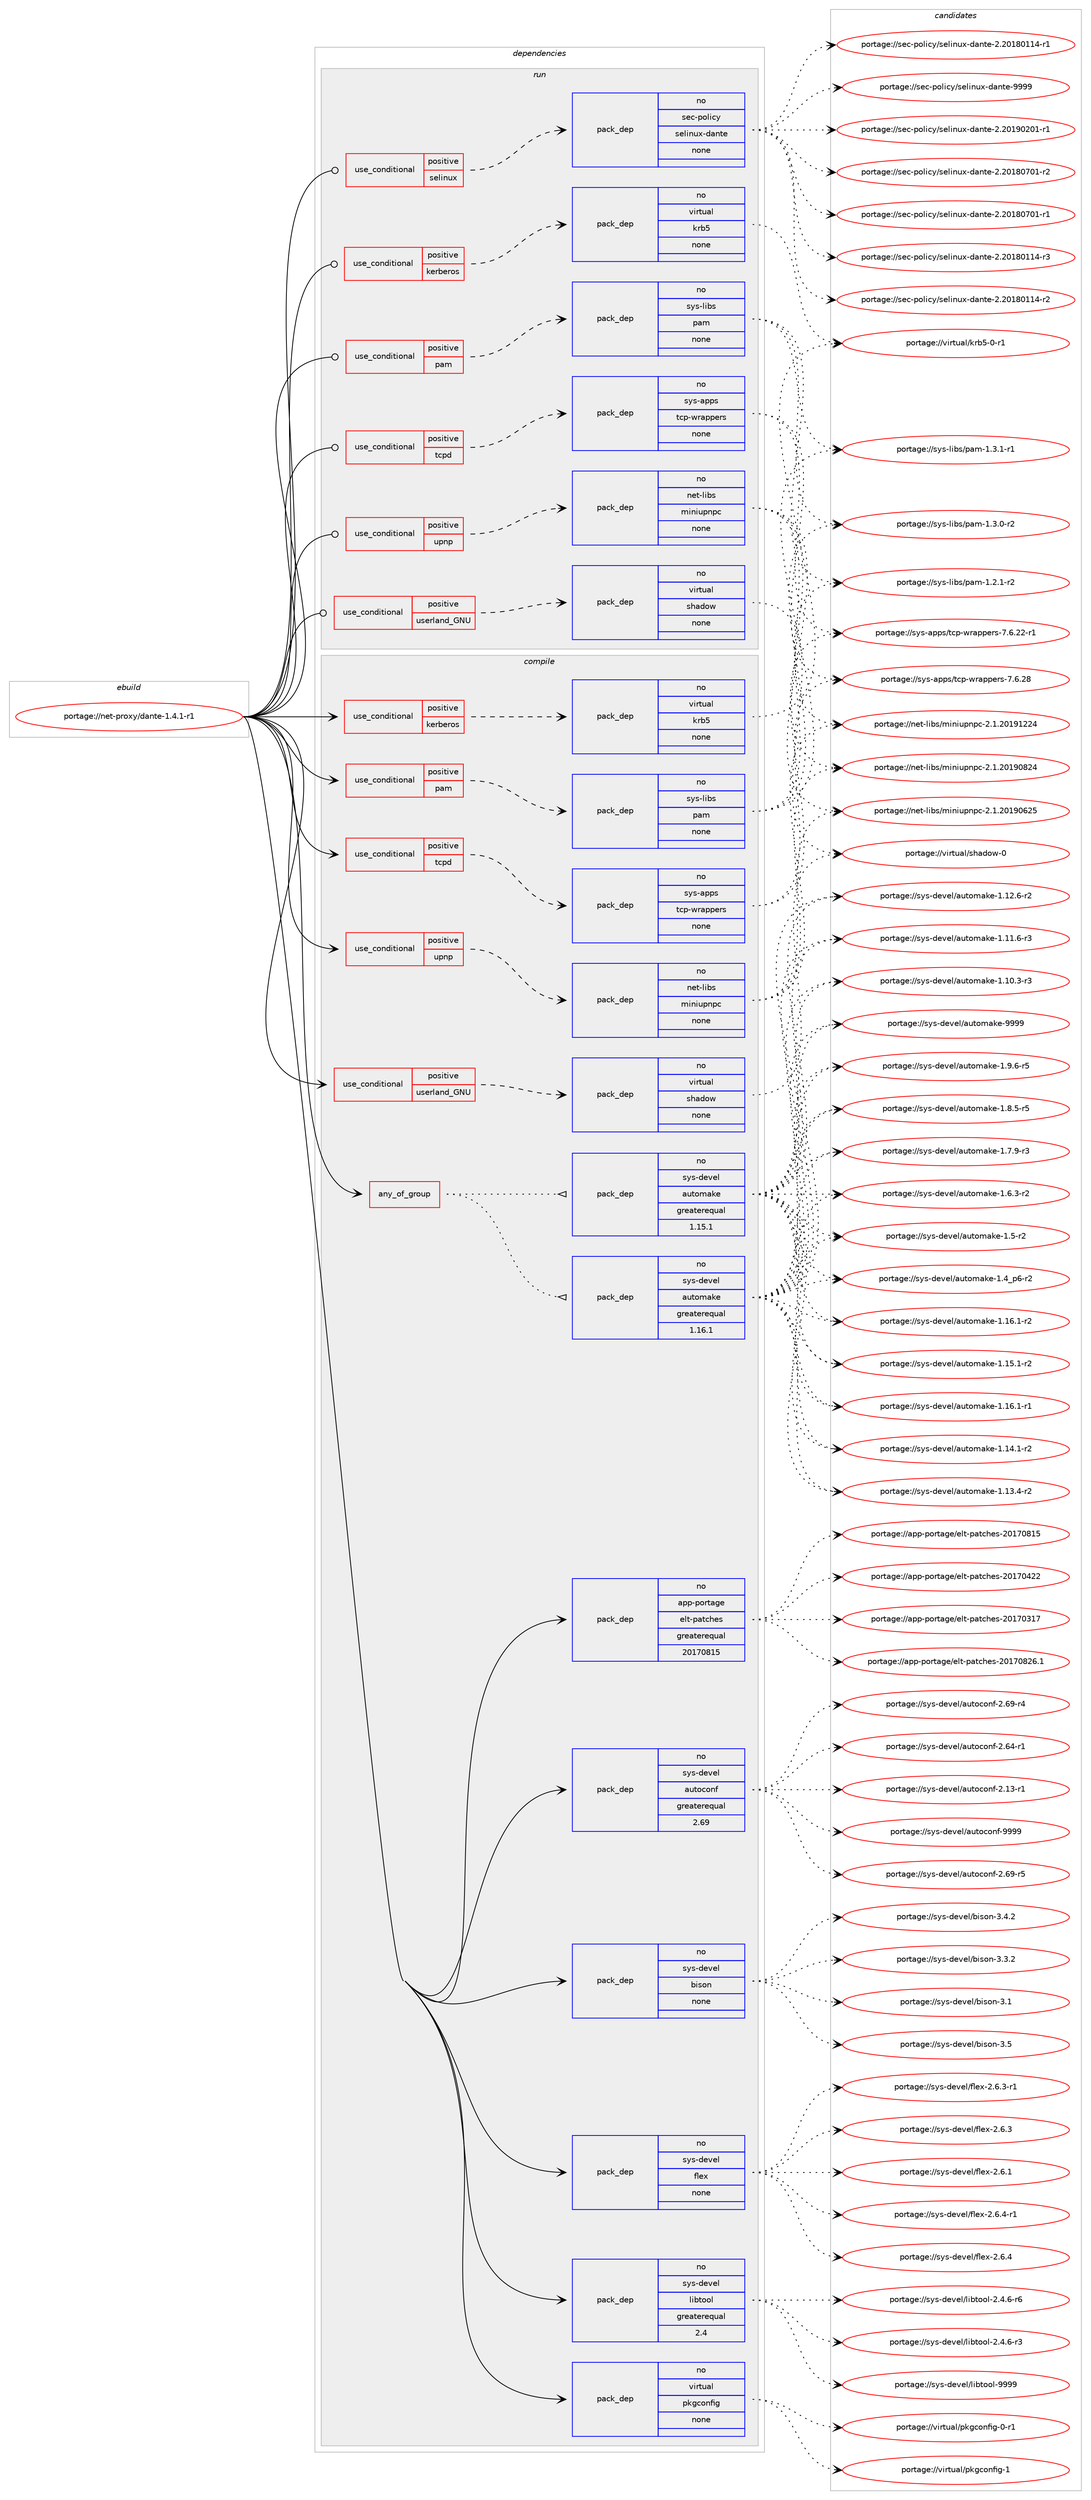 digraph prolog {

# *************
# Graph options
# *************

newrank=true;
concentrate=true;
compound=true;
graph [rankdir=LR,fontname=Helvetica,fontsize=10,ranksep=1.5];#, ranksep=2.5, nodesep=0.2];
edge  [arrowhead=vee];
node  [fontname=Helvetica,fontsize=10];

# **********
# The ebuild
# **********

subgraph cluster_leftcol {
color=gray;
rank=same;
label=<<i>ebuild</i>>;
id [label="portage://net-proxy/dante-1.4.1-r1", color=red, width=4, href="../net-proxy/dante-1.4.1-r1.svg"];
}

# ****************
# The dependencies
# ****************

subgraph cluster_midcol {
color=gray;
label=<<i>dependencies</i>>;
subgraph cluster_compile {
fillcolor="#eeeeee";
style=filled;
label=<<i>compile</i>>;
subgraph any1924 {
dependency123497 [label=<<TABLE BORDER="0" CELLBORDER="1" CELLSPACING="0" CELLPADDING="4"><TR><TD CELLPADDING="10">any_of_group</TD></TR></TABLE>>, shape=none, color=red];subgraph pack97724 {
dependency123498 [label=<<TABLE BORDER="0" CELLBORDER="1" CELLSPACING="0" CELLPADDING="4" WIDTH="220"><TR><TD ROWSPAN="6" CELLPADDING="30">pack_dep</TD></TR><TR><TD WIDTH="110">no</TD></TR><TR><TD>sys-devel</TD></TR><TR><TD>automake</TD></TR><TR><TD>greaterequal</TD></TR><TR><TD>1.16.1</TD></TR></TABLE>>, shape=none, color=blue];
}
dependency123497:e -> dependency123498:w [weight=20,style="dotted",arrowhead="oinv"];
subgraph pack97725 {
dependency123499 [label=<<TABLE BORDER="0" CELLBORDER="1" CELLSPACING="0" CELLPADDING="4" WIDTH="220"><TR><TD ROWSPAN="6" CELLPADDING="30">pack_dep</TD></TR><TR><TD WIDTH="110">no</TD></TR><TR><TD>sys-devel</TD></TR><TR><TD>automake</TD></TR><TR><TD>greaterequal</TD></TR><TR><TD>1.15.1</TD></TR></TABLE>>, shape=none, color=blue];
}
dependency123497:e -> dependency123499:w [weight=20,style="dotted",arrowhead="oinv"];
}
id:e -> dependency123497:w [weight=20,style="solid",arrowhead="vee"];
subgraph cond23757 {
dependency123500 [label=<<TABLE BORDER="0" CELLBORDER="1" CELLSPACING="0" CELLPADDING="4"><TR><TD ROWSPAN="3" CELLPADDING="10">use_conditional</TD></TR><TR><TD>positive</TD></TR><TR><TD>kerberos</TD></TR></TABLE>>, shape=none, color=red];
subgraph pack97726 {
dependency123501 [label=<<TABLE BORDER="0" CELLBORDER="1" CELLSPACING="0" CELLPADDING="4" WIDTH="220"><TR><TD ROWSPAN="6" CELLPADDING="30">pack_dep</TD></TR><TR><TD WIDTH="110">no</TD></TR><TR><TD>virtual</TD></TR><TR><TD>krb5</TD></TR><TR><TD>none</TD></TR><TR><TD></TD></TR></TABLE>>, shape=none, color=blue];
}
dependency123500:e -> dependency123501:w [weight=20,style="dashed",arrowhead="vee"];
}
id:e -> dependency123500:w [weight=20,style="solid",arrowhead="vee"];
subgraph cond23758 {
dependency123502 [label=<<TABLE BORDER="0" CELLBORDER="1" CELLSPACING="0" CELLPADDING="4"><TR><TD ROWSPAN="3" CELLPADDING="10">use_conditional</TD></TR><TR><TD>positive</TD></TR><TR><TD>pam</TD></TR></TABLE>>, shape=none, color=red];
subgraph pack97727 {
dependency123503 [label=<<TABLE BORDER="0" CELLBORDER="1" CELLSPACING="0" CELLPADDING="4" WIDTH="220"><TR><TD ROWSPAN="6" CELLPADDING="30">pack_dep</TD></TR><TR><TD WIDTH="110">no</TD></TR><TR><TD>sys-libs</TD></TR><TR><TD>pam</TD></TR><TR><TD>none</TD></TR><TR><TD></TD></TR></TABLE>>, shape=none, color=blue];
}
dependency123502:e -> dependency123503:w [weight=20,style="dashed",arrowhead="vee"];
}
id:e -> dependency123502:w [weight=20,style="solid",arrowhead="vee"];
subgraph cond23759 {
dependency123504 [label=<<TABLE BORDER="0" CELLBORDER="1" CELLSPACING="0" CELLPADDING="4"><TR><TD ROWSPAN="3" CELLPADDING="10">use_conditional</TD></TR><TR><TD>positive</TD></TR><TR><TD>tcpd</TD></TR></TABLE>>, shape=none, color=red];
subgraph pack97728 {
dependency123505 [label=<<TABLE BORDER="0" CELLBORDER="1" CELLSPACING="0" CELLPADDING="4" WIDTH="220"><TR><TD ROWSPAN="6" CELLPADDING="30">pack_dep</TD></TR><TR><TD WIDTH="110">no</TD></TR><TR><TD>sys-apps</TD></TR><TR><TD>tcp-wrappers</TD></TR><TR><TD>none</TD></TR><TR><TD></TD></TR></TABLE>>, shape=none, color=blue];
}
dependency123504:e -> dependency123505:w [weight=20,style="dashed",arrowhead="vee"];
}
id:e -> dependency123504:w [weight=20,style="solid",arrowhead="vee"];
subgraph cond23760 {
dependency123506 [label=<<TABLE BORDER="0" CELLBORDER="1" CELLSPACING="0" CELLPADDING="4"><TR><TD ROWSPAN="3" CELLPADDING="10">use_conditional</TD></TR><TR><TD>positive</TD></TR><TR><TD>upnp</TD></TR></TABLE>>, shape=none, color=red];
subgraph pack97729 {
dependency123507 [label=<<TABLE BORDER="0" CELLBORDER="1" CELLSPACING="0" CELLPADDING="4" WIDTH="220"><TR><TD ROWSPAN="6" CELLPADDING="30">pack_dep</TD></TR><TR><TD WIDTH="110">no</TD></TR><TR><TD>net-libs</TD></TR><TR><TD>miniupnpc</TD></TR><TR><TD>none</TD></TR><TR><TD></TD></TR></TABLE>>, shape=none, color=blue];
}
dependency123506:e -> dependency123507:w [weight=20,style="dashed",arrowhead="vee"];
}
id:e -> dependency123506:w [weight=20,style="solid",arrowhead="vee"];
subgraph cond23761 {
dependency123508 [label=<<TABLE BORDER="0" CELLBORDER="1" CELLSPACING="0" CELLPADDING="4"><TR><TD ROWSPAN="3" CELLPADDING="10">use_conditional</TD></TR><TR><TD>positive</TD></TR><TR><TD>userland_GNU</TD></TR></TABLE>>, shape=none, color=red];
subgraph pack97730 {
dependency123509 [label=<<TABLE BORDER="0" CELLBORDER="1" CELLSPACING="0" CELLPADDING="4" WIDTH="220"><TR><TD ROWSPAN="6" CELLPADDING="30">pack_dep</TD></TR><TR><TD WIDTH="110">no</TD></TR><TR><TD>virtual</TD></TR><TR><TD>shadow</TD></TR><TR><TD>none</TD></TR><TR><TD></TD></TR></TABLE>>, shape=none, color=blue];
}
dependency123508:e -> dependency123509:w [weight=20,style="dashed",arrowhead="vee"];
}
id:e -> dependency123508:w [weight=20,style="solid",arrowhead="vee"];
subgraph pack97731 {
dependency123510 [label=<<TABLE BORDER="0" CELLBORDER="1" CELLSPACING="0" CELLPADDING="4" WIDTH="220"><TR><TD ROWSPAN="6" CELLPADDING="30">pack_dep</TD></TR><TR><TD WIDTH="110">no</TD></TR><TR><TD>app-portage</TD></TR><TR><TD>elt-patches</TD></TR><TR><TD>greaterequal</TD></TR><TR><TD>20170815</TD></TR></TABLE>>, shape=none, color=blue];
}
id:e -> dependency123510:w [weight=20,style="solid",arrowhead="vee"];
subgraph pack97732 {
dependency123511 [label=<<TABLE BORDER="0" CELLBORDER="1" CELLSPACING="0" CELLPADDING="4" WIDTH="220"><TR><TD ROWSPAN="6" CELLPADDING="30">pack_dep</TD></TR><TR><TD WIDTH="110">no</TD></TR><TR><TD>sys-devel</TD></TR><TR><TD>autoconf</TD></TR><TR><TD>greaterequal</TD></TR><TR><TD>2.69</TD></TR></TABLE>>, shape=none, color=blue];
}
id:e -> dependency123511:w [weight=20,style="solid",arrowhead="vee"];
subgraph pack97733 {
dependency123512 [label=<<TABLE BORDER="0" CELLBORDER="1" CELLSPACING="0" CELLPADDING="4" WIDTH="220"><TR><TD ROWSPAN="6" CELLPADDING="30">pack_dep</TD></TR><TR><TD WIDTH="110">no</TD></TR><TR><TD>sys-devel</TD></TR><TR><TD>bison</TD></TR><TR><TD>none</TD></TR><TR><TD></TD></TR></TABLE>>, shape=none, color=blue];
}
id:e -> dependency123512:w [weight=20,style="solid",arrowhead="vee"];
subgraph pack97734 {
dependency123513 [label=<<TABLE BORDER="0" CELLBORDER="1" CELLSPACING="0" CELLPADDING="4" WIDTH="220"><TR><TD ROWSPAN="6" CELLPADDING="30">pack_dep</TD></TR><TR><TD WIDTH="110">no</TD></TR><TR><TD>sys-devel</TD></TR><TR><TD>flex</TD></TR><TR><TD>none</TD></TR><TR><TD></TD></TR></TABLE>>, shape=none, color=blue];
}
id:e -> dependency123513:w [weight=20,style="solid",arrowhead="vee"];
subgraph pack97735 {
dependency123514 [label=<<TABLE BORDER="0" CELLBORDER="1" CELLSPACING="0" CELLPADDING="4" WIDTH="220"><TR><TD ROWSPAN="6" CELLPADDING="30">pack_dep</TD></TR><TR><TD WIDTH="110">no</TD></TR><TR><TD>sys-devel</TD></TR><TR><TD>libtool</TD></TR><TR><TD>greaterequal</TD></TR><TR><TD>2.4</TD></TR></TABLE>>, shape=none, color=blue];
}
id:e -> dependency123514:w [weight=20,style="solid",arrowhead="vee"];
subgraph pack97736 {
dependency123515 [label=<<TABLE BORDER="0" CELLBORDER="1" CELLSPACING="0" CELLPADDING="4" WIDTH="220"><TR><TD ROWSPAN="6" CELLPADDING="30">pack_dep</TD></TR><TR><TD WIDTH="110">no</TD></TR><TR><TD>virtual</TD></TR><TR><TD>pkgconfig</TD></TR><TR><TD>none</TD></TR><TR><TD></TD></TR></TABLE>>, shape=none, color=blue];
}
id:e -> dependency123515:w [weight=20,style="solid",arrowhead="vee"];
}
subgraph cluster_compileandrun {
fillcolor="#eeeeee";
style=filled;
label=<<i>compile and run</i>>;
}
subgraph cluster_run {
fillcolor="#eeeeee";
style=filled;
label=<<i>run</i>>;
subgraph cond23762 {
dependency123516 [label=<<TABLE BORDER="0" CELLBORDER="1" CELLSPACING="0" CELLPADDING="4"><TR><TD ROWSPAN="3" CELLPADDING="10">use_conditional</TD></TR><TR><TD>positive</TD></TR><TR><TD>kerberos</TD></TR></TABLE>>, shape=none, color=red];
subgraph pack97737 {
dependency123517 [label=<<TABLE BORDER="0" CELLBORDER="1" CELLSPACING="0" CELLPADDING="4" WIDTH="220"><TR><TD ROWSPAN="6" CELLPADDING="30">pack_dep</TD></TR><TR><TD WIDTH="110">no</TD></TR><TR><TD>virtual</TD></TR><TR><TD>krb5</TD></TR><TR><TD>none</TD></TR><TR><TD></TD></TR></TABLE>>, shape=none, color=blue];
}
dependency123516:e -> dependency123517:w [weight=20,style="dashed",arrowhead="vee"];
}
id:e -> dependency123516:w [weight=20,style="solid",arrowhead="odot"];
subgraph cond23763 {
dependency123518 [label=<<TABLE BORDER="0" CELLBORDER="1" CELLSPACING="0" CELLPADDING="4"><TR><TD ROWSPAN="3" CELLPADDING="10">use_conditional</TD></TR><TR><TD>positive</TD></TR><TR><TD>pam</TD></TR></TABLE>>, shape=none, color=red];
subgraph pack97738 {
dependency123519 [label=<<TABLE BORDER="0" CELLBORDER="1" CELLSPACING="0" CELLPADDING="4" WIDTH="220"><TR><TD ROWSPAN="6" CELLPADDING="30">pack_dep</TD></TR><TR><TD WIDTH="110">no</TD></TR><TR><TD>sys-libs</TD></TR><TR><TD>pam</TD></TR><TR><TD>none</TD></TR><TR><TD></TD></TR></TABLE>>, shape=none, color=blue];
}
dependency123518:e -> dependency123519:w [weight=20,style="dashed",arrowhead="vee"];
}
id:e -> dependency123518:w [weight=20,style="solid",arrowhead="odot"];
subgraph cond23764 {
dependency123520 [label=<<TABLE BORDER="0" CELLBORDER="1" CELLSPACING="0" CELLPADDING="4"><TR><TD ROWSPAN="3" CELLPADDING="10">use_conditional</TD></TR><TR><TD>positive</TD></TR><TR><TD>selinux</TD></TR></TABLE>>, shape=none, color=red];
subgraph pack97739 {
dependency123521 [label=<<TABLE BORDER="0" CELLBORDER="1" CELLSPACING="0" CELLPADDING="4" WIDTH="220"><TR><TD ROWSPAN="6" CELLPADDING="30">pack_dep</TD></TR><TR><TD WIDTH="110">no</TD></TR><TR><TD>sec-policy</TD></TR><TR><TD>selinux-dante</TD></TR><TR><TD>none</TD></TR><TR><TD></TD></TR></TABLE>>, shape=none, color=blue];
}
dependency123520:e -> dependency123521:w [weight=20,style="dashed",arrowhead="vee"];
}
id:e -> dependency123520:w [weight=20,style="solid",arrowhead="odot"];
subgraph cond23765 {
dependency123522 [label=<<TABLE BORDER="0" CELLBORDER="1" CELLSPACING="0" CELLPADDING="4"><TR><TD ROWSPAN="3" CELLPADDING="10">use_conditional</TD></TR><TR><TD>positive</TD></TR><TR><TD>tcpd</TD></TR></TABLE>>, shape=none, color=red];
subgraph pack97740 {
dependency123523 [label=<<TABLE BORDER="0" CELLBORDER="1" CELLSPACING="0" CELLPADDING="4" WIDTH="220"><TR><TD ROWSPAN="6" CELLPADDING="30">pack_dep</TD></TR><TR><TD WIDTH="110">no</TD></TR><TR><TD>sys-apps</TD></TR><TR><TD>tcp-wrappers</TD></TR><TR><TD>none</TD></TR><TR><TD></TD></TR></TABLE>>, shape=none, color=blue];
}
dependency123522:e -> dependency123523:w [weight=20,style="dashed",arrowhead="vee"];
}
id:e -> dependency123522:w [weight=20,style="solid",arrowhead="odot"];
subgraph cond23766 {
dependency123524 [label=<<TABLE BORDER="0" CELLBORDER="1" CELLSPACING="0" CELLPADDING="4"><TR><TD ROWSPAN="3" CELLPADDING="10">use_conditional</TD></TR><TR><TD>positive</TD></TR><TR><TD>upnp</TD></TR></TABLE>>, shape=none, color=red];
subgraph pack97741 {
dependency123525 [label=<<TABLE BORDER="0" CELLBORDER="1" CELLSPACING="0" CELLPADDING="4" WIDTH="220"><TR><TD ROWSPAN="6" CELLPADDING="30">pack_dep</TD></TR><TR><TD WIDTH="110">no</TD></TR><TR><TD>net-libs</TD></TR><TR><TD>miniupnpc</TD></TR><TR><TD>none</TD></TR><TR><TD></TD></TR></TABLE>>, shape=none, color=blue];
}
dependency123524:e -> dependency123525:w [weight=20,style="dashed",arrowhead="vee"];
}
id:e -> dependency123524:w [weight=20,style="solid",arrowhead="odot"];
subgraph cond23767 {
dependency123526 [label=<<TABLE BORDER="0" CELLBORDER="1" CELLSPACING="0" CELLPADDING="4"><TR><TD ROWSPAN="3" CELLPADDING="10">use_conditional</TD></TR><TR><TD>positive</TD></TR><TR><TD>userland_GNU</TD></TR></TABLE>>, shape=none, color=red];
subgraph pack97742 {
dependency123527 [label=<<TABLE BORDER="0" CELLBORDER="1" CELLSPACING="0" CELLPADDING="4" WIDTH="220"><TR><TD ROWSPAN="6" CELLPADDING="30">pack_dep</TD></TR><TR><TD WIDTH="110">no</TD></TR><TR><TD>virtual</TD></TR><TR><TD>shadow</TD></TR><TR><TD>none</TD></TR><TR><TD></TD></TR></TABLE>>, shape=none, color=blue];
}
dependency123526:e -> dependency123527:w [weight=20,style="dashed",arrowhead="vee"];
}
id:e -> dependency123526:w [weight=20,style="solid",arrowhead="odot"];
}
}

# **************
# The candidates
# **************

subgraph cluster_choices {
rank=same;
color=gray;
label=<<i>candidates</i>>;

subgraph choice97724 {
color=black;
nodesep=1;
choice115121115451001011181011084797117116111109971071014557575757 [label="portage://sys-devel/automake-9999", color=red, width=4,href="../sys-devel/automake-9999.svg"];
choice115121115451001011181011084797117116111109971071014549465746544511453 [label="portage://sys-devel/automake-1.9.6-r5", color=red, width=4,href="../sys-devel/automake-1.9.6-r5.svg"];
choice115121115451001011181011084797117116111109971071014549465646534511453 [label="portage://sys-devel/automake-1.8.5-r5", color=red, width=4,href="../sys-devel/automake-1.8.5-r5.svg"];
choice115121115451001011181011084797117116111109971071014549465546574511451 [label="portage://sys-devel/automake-1.7.9-r3", color=red, width=4,href="../sys-devel/automake-1.7.9-r3.svg"];
choice115121115451001011181011084797117116111109971071014549465446514511450 [label="portage://sys-devel/automake-1.6.3-r2", color=red, width=4,href="../sys-devel/automake-1.6.3-r2.svg"];
choice11512111545100101118101108479711711611110997107101454946534511450 [label="portage://sys-devel/automake-1.5-r2", color=red, width=4,href="../sys-devel/automake-1.5-r2.svg"];
choice115121115451001011181011084797117116111109971071014549465295112544511450 [label="portage://sys-devel/automake-1.4_p6-r2", color=red, width=4,href="../sys-devel/automake-1.4_p6-r2.svg"];
choice11512111545100101118101108479711711611110997107101454946495446494511450 [label="portage://sys-devel/automake-1.16.1-r2", color=red, width=4,href="../sys-devel/automake-1.16.1-r2.svg"];
choice11512111545100101118101108479711711611110997107101454946495446494511449 [label="portage://sys-devel/automake-1.16.1-r1", color=red, width=4,href="../sys-devel/automake-1.16.1-r1.svg"];
choice11512111545100101118101108479711711611110997107101454946495346494511450 [label="portage://sys-devel/automake-1.15.1-r2", color=red, width=4,href="../sys-devel/automake-1.15.1-r2.svg"];
choice11512111545100101118101108479711711611110997107101454946495246494511450 [label="portage://sys-devel/automake-1.14.1-r2", color=red, width=4,href="../sys-devel/automake-1.14.1-r2.svg"];
choice11512111545100101118101108479711711611110997107101454946495146524511450 [label="portage://sys-devel/automake-1.13.4-r2", color=red, width=4,href="../sys-devel/automake-1.13.4-r2.svg"];
choice11512111545100101118101108479711711611110997107101454946495046544511450 [label="portage://sys-devel/automake-1.12.6-r2", color=red, width=4,href="../sys-devel/automake-1.12.6-r2.svg"];
choice11512111545100101118101108479711711611110997107101454946494946544511451 [label="portage://sys-devel/automake-1.11.6-r3", color=red, width=4,href="../sys-devel/automake-1.11.6-r3.svg"];
choice11512111545100101118101108479711711611110997107101454946494846514511451 [label="portage://sys-devel/automake-1.10.3-r3", color=red, width=4,href="../sys-devel/automake-1.10.3-r3.svg"];
dependency123498:e -> choice115121115451001011181011084797117116111109971071014557575757:w [style=dotted,weight="100"];
dependency123498:e -> choice115121115451001011181011084797117116111109971071014549465746544511453:w [style=dotted,weight="100"];
dependency123498:e -> choice115121115451001011181011084797117116111109971071014549465646534511453:w [style=dotted,weight="100"];
dependency123498:e -> choice115121115451001011181011084797117116111109971071014549465546574511451:w [style=dotted,weight="100"];
dependency123498:e -> choice115121115451001011181011084797117116111109971071014549465446514511450:w [style=dotted,weight="100"];
dependency123498:e -> choice11512111545100101118101108479711711611110997107101454946534511450:w [style=dotted,weight="100"];
dependency123498:e -> choice115121115451001011181011084797117116111109971071014549465295112544511450:w [style=dotted,weight="100"];
dependency123498:e -> choice11512111545100101118101108479711711611110997107101454946495446494511450:w [style=dotted,weight="100"];
dependency123498:e -> choice11512111545100101118101108479711711611110997107101454946495446494511449:w [style=dotted,weight="100"];
dependency123498:e -> choice11512111545100101118101108479711711611110997107101454946495346494511450:w [style=dotted,weight="100"];
dependency123498:e -> choice11512111545100101118101108479711711611110997107101454946495246494511450:w [style=dotted,weight="100"];
dependency123498:e -> choice11512111545100101118101108479711711611110997107101454946495146524511450:w [style=dotted,weight="100"];
dependency123498:e -> choice11512111545100101118101108479711711611110997107101454946495046544511450:w [style=dotted,weight="100"];
dependency123498:e -> choice11512111545100101118101108479711711611110997107101454946494946544511451:w [style=dotted,weight="100"];
dependency123498:e -> choice11512111545100101118101108479711711611110997107101454946494846514511451:w [style=dotted,weight="100"];
}
subgraph choice97725 {
color=black;
nodesep=1;
choice115121115451001011181011084797117116111109971071014557575757 [label="portage://sys-devel/automake-9999", color=red, width=4,href="../sys-devel/automake-9999.svg"];
choice115121115451001011181011084797117116111109971071014549465746544511453 [label="portage://sys-devel/automake-1.9.6-r5", color=red, width=4,href="../sys-devel/automake-1.9.6-r5.svg"];
choice115121115451001011181011084797117116111109971071014549465646534511453 [label="portage://sys-devel/automake-1.8.5-r5", color=red, width=4,href="../sys-devel/automake-1.8.5-r5.svg"];
choice115121115451001011181011084797117116111109971071014549465546574511451 [label="portage://sys-devel/automake-1.7.9-r3", color=red, width=4,href="../sys-devel/automake-1.7.9-r3.svg"];
choice115121115451001011181011084797117116111109971071014549465446514511450 [label="portage://sys-devel/automake-1.6.3-r2", color=red, width=4,href="../sys-devel/automake-1.6.3-r2.svg"];
choice11512111545100101118101108479711711611110997107101454946534511450 [label="portage://sys-devel/automake-1.5-r2", color=red, width=4,href="../sys-devel/automake-1.5-r2.svg"];
choice115121115451001011181011084797117116111109971071014549465295112544511450 [label="portage://sys-devel/automake-1.4_p6-r2", color=red, width=4,href="../sys-devel/automake-1.4_p6-r2.svg"];
choice11512111545100101118101108479711711611110997107101454946495446494511450 [label="portage://sys-devel/automake-1.16.1-r2", color=red, width=4,href="../sys-devel/automake-1.16.1-r2.svg"];
choice11512111545100101118101108479711711611110997107101454946495446494511449 [label="portage://sys-devel/automake-1.16.1-r1", color=red, width=4,href="../sys-devel/automake-1.16.1-r1.svg"];
choice11512111545100101118101108479711711611110997107101454946495346494511450 [label="portage://sys-devel/automake-1.15.1-r2", color=red, width=4,href="../sys-devel/automake-1.15.1-r2.svg"];
choice11512111545100101118101108479711711611110997107101454946495246494511450 [label="portage://sys-devel/automake-1.14.1-r2", color=red, width=4,href="../sys-devel/automake-1.14.1-r2.svg"];
choice11512111545100101118101108479711711611110997107101454946495146524511450 [label="portage://sys-devel/automake-1.13.4-r2", color=red, width=4,href="../sys-devel/automake-1.13.4-r2.svg"];
choice11512111545100101118101108479711711611110997107101454946495046544511450 [label="portage://sys-devel/automake-1.12.6-r2", color=red, width=4,href="../sys-devel/automake-1.12.6-r2.svg"];
choice11512111545100101118101108479711711611110997107101454946494946544511451 [label="portage://sys-devel/automake-1.11.6-r3", color=red, width=4,href="../sys-devel/automake-1.11.6-r3.svg"];
choice11512111545100101118101108479711711611110997107101454946494846514511451 [label="portage://sys-devel/automake-1.10.3-r3", color=red, width=4,href="../sys-devel/automake-1.10.3-r3.svg"];
dependency123499:e -> choice115121115451001011181011084797117116111109971071014557575757:w [style=dotted,weight="100"];
dependency123499:e -> choice115121115451001011181011084797117116111109971071014549465746544511453:w [style=dotted,weight="100"];
dependency123499:e -> choice115121115451001011181011084797117116111109971071014549465646534511453:w [style=dotted,weight="100"];
dependency123499:e -> choice115121115451001011181011084797117116111109971071014549465546574511451:w [style=dotted,weight="100"];
dependency123499:e -> choice115121115451001011181011084797117116111109971071014549465446514511450:w [style=dotted,weight="100"];
dependency123499:e -> choice11512111545100101118101108479711711611110997107101454946534511450:w [style=dotted,weight="100"];
dependency123499:e -> choice115121115451001011181011084797117116111109971071014549465295112544511450:w [style=dotted,weight="100"];
dependency123499:e -> choice11512111545100101118101108479711711611110997107101454946495446494511450:w [style=dotted,weight="100"];
dependency123499:e -> choice11512111545100101118101108479711711611110997107101454946495446494511449:w [style=dotted,weight="100"];
dependency123499:e -> choice11512111545100101118101108479711711611110997107101454946495346494511450:w [style=dotted,weight="100"];
dependency123499:e -> choice11512111545100101118101108479711711611110997107101454946495246494511450:w [style=dotted,weight="100"];
dependency123499:e -> choice11512111545100101118101108479711711611110997107101454946495146524511450:w [style=dotted,weight="100"];
dependency123499:e -> choice11512111545100101118101108479711711611110997107101454946495046544511450:w [style=dotted,weight="100"];
dependency123499:e -> choice11512111545100101118101108479711711611110997107101454946494946544511451:w [style=dotted,weight="100"];
dependency123499:e -> choice11512111545100101118101108479711711611110997107101454946494846514511451:w [style=dotted,weight="100"];
}
subgraph choice97726 {
color=black;
nodesep=1;
choice1181051141161179710847107114985345484511449 [label="portage://virtual/krb5-0-r1", color=red, width=4,href="../virtual/krb5-0-r1.svg"];
dependency123501:e -> choice1181051141161179710847107114985345484511449:w [style=dotted,weight="100"];
}
subgraph choice97727 {
color=black;
nodesep=1;
choice115121115451081059811547112971094549465146494511449 [label="portage://sys-libs/pam-1.3.1-r1", color=red, width=4,href="../sys-libs/pam-1.3.1-r1.svg"];
choice115121115451081059811547112971094549465146484511450 [label="portage://sys-libs/pam-1.3.0-r2", color=red, width=4,href="../sys-libs/pam-1.3.0-r2.svg"];
choice115121115451081059811547112971094549465046494511450 [label="portage://sys-libs/pam-1.2.1-r2", color=red, width=4,href="../sys-libs/pam-1.2.1-r2.svg"];
dependency123503:e -> choice115121115451081059811547112971094549465146494511449:w [style=dotted,weight="100"];
dependency123503:e -> choice115121115451081059811547112971094549465146484511450:w [style=dotted,weight="100"];
dependency123503:e -> choice115121115451081059811547112971094549465046494511450:w [style=dotted,weight="100"];
}
subgraph choice97728 {
color=black;
nodesep=1;
choice11512111545971121121154711699112451191149711211210111411545554654465056 [label="portage://sys-apps/tcp-wrappers-7.6.28", color=red, width=4,href="../sys-apps/tcp-wrappers-7.6.28.svg"];
choice115121115459711211211547116991124511911497112112101114115455546544650504511449 [label="portage://sys-apps/tcp-wrappers-7.6.22-r1", color=red, width=4,href="../sys-apps/tcp-wrappers-7.6.22-r1.svg"];
dependency123505:e -> choice11512111545971121121154711699112451191149711211210111411545554654465056:w [style=dotted,weight="100"];
dependency123505:e -> choice115121115459711211211547116991124511911497112112101114115455546544650504511449:w [style=dotted,weight="100"];
}
subgraph choice97729 {
color=black;
nodesep=1;
choice1101011164510810598115471091051101051171121101129945504649465048495749505052 [label="portage://net-libs/miniupnpc-2.1.20191224", color=red, width=4,href="../net-libs/miniupnpc-2.1.20191224.svg"];
choice1101011164510810598115471091051101051171121101129945504649465048495748565052 [label="portage://net-libs/miniupnpc-2.1.20190824", color=red, width=4,href="../net-libs/miniupnpc-2.1.20190824.svg"];
choice1101011164510810598115471091051101051171121101129945504649465048495748545053 [label="portage://net-libs/miniupnpc-2.1.20190625", color=red, width=4,href="../net-libs/miniupnpc-2.1.20190625.svg"];
dependency123507:e -> choice1101011164510810598115471091051101051171121101129945504649465048495749505052:w [style=dotted,weight="100"];
dependency123507:e -> choice1101011164510810598115471091051101051171121101129945504649465048495748565052:w [style=dotted,weight="100"];
dependency123507:e -> choice1101011164510810598115471091051101051171121101129945504649465048495748545053:w [style=dotted,weight="100"];
}
subgraph choice97730 {
color=black;
nodesep=1;
choice1181051141161179710847115104971001111194548 [label="portage://virtual/shadow-0", color=red, width=4,href="../virtual/shadow-0.svg"];
dependency123509:e -> choice1181051141161179710847115104971001111194548:w [style=dotted,weight="100"];
}
subgraph choice97731 {
color=black;
nodesep=1;
choice971121124511211111411697103101471011081164511297116991041011154550484955485650544649 [label="portage://app-portage/elt-patches-20170826.1", color=red, width=4,href="../app-portage/elt-patches-20170826.1.svg"];
choice97112112451121111141169710310147101108116451129711699104101115455048495548564953 [label="portage://app-portage/elt-patches-20170815", color=red, width=4,href="../app-portage/elt-patches-20170815.svg"];
choice97112112451121111141169710310147101108116451129711699104101115455048495548525050 [label="portage://app-portage/elt-patches-20170422", color=red, width=4,href="../app-portage/elt-patches-20170422.svg"];
choice97112112451121111141169710310147101108116451129711699104101115455048495548514955 [label="portage://app-portage/elt-patches-20170317", color=red, width=4,href="../app-portage/elt-patches-20170317.svg"];
dependency123510:e -> choice971121124511211111411697103101471011081164511297116991041011154550484955485650544649:w [style=dotted,weight="100"];
dependency123510:e -> choice97112112451121111141169710310147101108116451129711699104101115455048495548564953:w [style=dotted,weight="100"];
dependency123510:e -> choice97112112451121111141169710310147101108116451129711699104101115455048495548525050:w [style=dotted,weight="100"];
dependency123510:e -> choice97112112451121111141169710310147101108116451129711699104101115455048495548514955:w [style=dotted,weight="100"];
}
subgraph choice97732 {
color=black;
nodesep=1;
choice115121115451001011181011084797117116111991111101024557575757 [label="portage://sys-devel/autoconf-9999", color=red, width=4,href="../sys-devel/autoconf-9999.svg"];
choice1151211154510010111810110847971171161119911111010245504654574511453 [label="portage://sys-devel/autoconf-2.69-r5", color=red, width=4,href="../sys-devel/autoconf-2.69-r5.svg"];
choice1151211154510010111810110847971171161119911111010245504654574511452 [label="portage://sys-devel/autoconf-2.69-r4", color=red, width=4,href="../sys-devel/autoconf-2.69-r4.svg"];
choice1151211154510010111810110847971171161119911111010245504654524511449 [label="portage://sys-devel/autoconf-2.64-r1", color=red, width=4,href="../sys-devel/autoconf-2.64-r1.svg"];
choice1151211154510010111810110847971171161119911111010245504649514511449 [label="portage://sys-devel/autoconf-2.13-r1", color=red, width=4,href="../sys-devel/autoconf-2.13-r1.svg"];
dependency123511:e -> choice115121115451001011181011084797117116111991111101024557575757:w [style=dotted,weight="100"];
dependency123511:e -> choice1151211154510010111810110847971171161119911111010245504654574511453:w [style=dotted,weight="100"];
dependency123511:e -> choice1151211154510010111810110847971171161119911111010245504654574511452:w [style=dotted,weight="100"];
dependency123511:e -> choice1151211154510010111810110847971171161119911111010245504654524511449:w [style=dotted,weight="100"];
dependency123511:e -> choice1151211154510010111810110847971171161119911111010245504649514511449:w [style=dotted,weight="100"];
}
subgraph choice97733 {
color=black;
nodesep=1;
choice11512111545100101118101108479810511511111045514653 [label="portage://sys-devel/bison-3.5", color=red, width=4,href="../sys-devel/bison-3.5.svg"];
choice115121115451001011181011084798105115111110455146524650 [label="portage://sys-devel/bison-3.4.2", color=red, width=4,href="../sys-devel/bison-3.4.2.svg"];
choice115121115451001011181011084798105115111110455146514650 [label="portage://sys-devel/bison-3.3.2", color=red, width=4,href="../sys-devel/bison-3.3.2.svg"];
choice11512111545100101118101108479810511511111045514649 [label="portage://sys-devel/bison-3.1", color=red, width=4,href="../sys-devel/bison-3.1.svg"];
dependency123512:e -> choice11512111545100101118101108479810511511111045514653:w [style=dotted,weight="100"];
dependency123512:e -> choice115121115451001011181011084798105115111110455146524650:w [style=dotted,weight="100"];
dependency123512:e -> choice115121115451001011181011084798105115111110455146514650:w [style=dotted,weight="100"];
dependency123512:e -> choice11512111545100101118101108479810511511111045514649:w [style=dotted,weight="100"];
}
subgraph choice97734 {
color=black;
nodesep=1;
choice11512111545100101118101108471021081011204550465446524511449 [label="portage://sys-devel/flex-2.6.4-r1", color=red, width=4,href="../sys-devel/flex-2.6.4-r1.svg"];
choice1151211154510010111810110847102108101120455046544652 [label="portage://sys-devel/flex-2.6.4", color=red, width=4,href="../sys-devel/flex-2.6.4.svg"];
choice11512111545100101118101108471021081011204550465446514511449 [label="portage://sys-devel/flex-2.6.3-r1", color=red, width=4,href="../sys-devel/flex-2.6.3-r1.svg"];
choice1151211154510010111810110847102108101120455046544651 [label="portage://sys-devel/flex-2.6.3", color=red, width=4,href="../sys-devel/flex-2.6.3.svg"];
choice1151211154510010111810110847102108101120455046544649 [label="portage://sys-devel/flex-2.6.1", color=red, width=4,href="../sys-devel/flex-2.6.1.svg"];
dependency123513:e -> choice11512111545100101118101108471021081011204550465446524511449:w [style=dotted,weight="100"];
dependency123513:e -> choice1151211154510010111810110847102108101120455046544652:w [style=dotted,weight="100"];
dependency123513:e -> choice11512111545100101118101108471021081011204550465446514511449:w [style=dotted,weight="100"];
dependency123513:e -> choice1151211154510010111810110847102108101120455046544651:w [style=dotted,weight="100"];
dependency123513:e -> choice1151211154510010111810110847102108101120455046544649:w [style=dotted,weight="100"];
}
subgraph choice97735 {
color=black;
nodesep=1;
choice1151211154510010111810110847108105981161111111084557575757 [label="portage://sys-devel/libtool-9999", color=red, width=4,href="../sys-devel/libtool-9999.svg"];
choice1151211154510010111810110847108105981161111111084550465246544511454 [label="portage://sys-devel/libtool-2.4.6-r6", color=red, width=4,href="../sys-devel/libtool-2.4.6-r6.svg"];
choice1151211154510010111810110847108105981161111111084550465246544511451 [label="portage://sys-devel/libtool-2.4.6-r3", color=red, width=4,href="../sys-devel/libtool-2.4.6-r3.svg"];
dependency123514:e -> choice1151211154510010111810110847108105981161111111084557575757:w [style=dotted,weight="100"];
dependency123514:e -> choice1151211154510010111810110847108105981161111111084550465246544511454:w [style=dotted,weight="100"];
dependency123514:e -> choice1151211154510010111810110847108105981161111111084550465246544511451:w [style=dotted,weight="100"];
}
subgraph choice97736 {
color=black;
nodesep=1;
choice1181051141161179710847112107103991111101021051034549 [label="portage://virtual/pkgconfig-1", color=red, width=4,href="../virtual/pkgconfig-1.svg"];
choice11810511411611797108471121071039911111010210510345484511449 [label="portage://virtual/pkgconfig-0-r1", color=red, width=4,href="../virtual/pkgconfig-0-r1.svg"];
dependency123515:e -> choice1181051141161179710847112107103991111101021051034549:w [style=dotted,weight="100"];
dependency123515:e -> choice11810511411611797108471121071039911111010210510345484511449:w [style=dotted,weight="100"];
}
subgraph choice97737 {
color=black;
nodesep=1;
choice1181051141161179710847107114985345484511449 [label="portage://virtual/krb5-0-r1", color=red, width=4,href="../virtual/krb5-0-r1.svg"];
dependency123517:e -> choice1181051141161179710847107114985345484511449:w [style=dotted,weight="100"];
}
subgraph choice97738 {
color=black;
nodesep=1;
choice115121115451081059811547112971094549465146494511449 [label="portage://sys-libs/pam-1.3.1-r1", color=red, width=4,href="../sys-libs/pam-1.3.1-r1.svg"];
choice115121115451081059811547112971094549465146484511450 [label="portage://sys-libs/pam-1.3.0-r2", color=red, width=4,href="../sys-libs/pam-1.3.0-r2.svg"];
choice115121115451081059811547112971094549465046494511450 [label="portage://sys-libs/pam-1.2.1-r2", color=red, width=4,href="../sys-libs/pam-1.2.1-r2.svg"];
dependency123519:e -> choice115121115451081059811547112971094549465146494511449:w [style=dotted,weight="100"];
dependency123519:e -> choice115121115451081059811547112971094549465146484511450:w [style=dotted,weight="100"];
dependency123519:e -> choice115121115451081059811547112971094549465046494511450:w [style=dotted,weight="100"];
}
subgraph choice97739 {
color=black;
nodesep=1;
choice1151019945112111108105991214711510110810511011712045100971101161014557575757 [label="portage://sec-policy/selinux-dante-9999", color=red, width=4,href="../sec-policy/selinux-dante-9999.svg"];
choice11510199451121111081059912147115101108105110117120451009711011610145504650484957485048494511449 [label="portage://sec-policy/selinux-dante-2.20190201-r1", color=red, width=4,href="../sec-policy/selinux-dante-2.20190201-r1.svg"];
choice11510199451121111081059912147115101108105110117120451009711011610145504650484956485548494511450 [label="portage://sec-policy/selinux-dante-2.20180701-r2", color=red, width=4,href="../sec-policy/selinux-dante-2.20180701-r2.svg"];
choice11510199451121111081059912147115101108105110117120451009711011610145504650484956485548494511449 [label="portage://sec-policy/selinux-dante-2.20180701-r1", color=red, width=4,href="../sec-policy/selinux-dante-2.20180701-r1.svg"];
choice11510199451121111081059912147115101108105110117120451009711011610145504650484956484949524511451 [label="portage://sec-policy/selinux-dante-2.20180114-r3", color=red, width=4,href="../sec-policy/selinux-dante-2.20180114-r3.svg"];
choice11510199451121111081059912147115101108105110117120451009711011610145504650484956484949524511450 [label="portage://sec-policy/selinux-dante-2.20180114-r2", color=red, width=4,href="../sec-policy/selinux-dante-2.20180114-r2.svg"];
choice11510199451121111081059912147115101108105110117120451009711011610145504650484956484949524511449 [label="portage://sec-policy/selinux-dante-2.20180114-r1", color=red, width=4,href="../sec-policy/selinux-dante-2.20180114-r1.svg"];
dependency123521:e -> choice1151019945112111108105991214711510110810511011712045100971101161014557575757:w [style=dotted,weight="100"];
dependency123521:e -> choice11510199451121111081059912147115101108105110117120451009711011610145504650484957485048494511449:w [style=dotted,weight="100"];
dependency123521:e -> choice11510199451121111081059912147115101108105110117120451009711011610145504650484956485548494511450:w [style=dotted,weight="100"];
dependency123521:e -> choice11510199451121111081059912147115101108105110117120451009711011610145504650484956485548494511449:w [style=dotted,weight="100"];
dependency123521:e -> choice11510199451121111081059912147115101108105110117120451009711011610145504650484956484949524511451:w [style=dotted,weight="100"];
dependency123521:e -> choice11510199451121111081059912147115101108105110117120451009711011610145504650484956484949524511450:w [style=dotted,weight="100"];
dependency123521:e -> choice11510199451121111081059912147115101108105110117120451009711011610145504650484956484949524511449:w [style=dotted,weight="100"];
}
subgraph choice97740 {
color=black;
nodesep=1;
choice11512111545971121121154711699112451191149711211210111411545554654465056 [label="portage://sys-apps/tcp-wrappers-7.6.28", color=red, width=4,href="../sys-apps/tcp-wrappers-7.6.28.svg"];
choice115121115459711211211547116991124511911497112112101114115455546544650504511449 [label="portage://sys-apps/tcp-wrappers-7.6.22-r1", color=red, width=4,href="../sys-apps/tcp-wrappers-7.6.22-r1.svg"];
dependency123523:e -> choice11512111545971121121154711699112451191149711211210111411545554654465056:w [style=dotted,weight="100"];
dependency123523:e -> choice115121115459711211211547116991124511911497112112101114115455546544650504511449:w [style=dotted,weight="100"];
}
subgraph choice97741 {
color=black;
nodesep=1;
choice1101011164510810598115471091051101051171121101129945504649465048495749505052 [label="portage://net-libs/miniupnpc-2.1.20191224", color=red, width=4,href="../net-libs/miniupnpc-2.1.20191224.svg"];
choice1101011164510810598115471091051101051171121101129945504649465048495748565052 [label="portage://net-libs/miniupnpc-2.1.20190824", color=red, width=4,href="../net-libs/miniupnpc-2.1.20190824.svg"];
choice1101011164510810598115471091051101051171121101129945504649465048495748545053 [label="portage://net-libs/miniupnpc-2.1.20190625", color=red, width=4,href="../net-libs/miniupnpc-2.1.20190625.svg"];
dependency123525:e -> choice1101011164510810598115471091051101051171121101129945504649465048495749505052:w [style=dotted,weight="100"];
dependency123525:e -> choice1101011164510810598115471091051101051171121101129945504649465048495748565052:w [style=dotted,weight="100"];
dependency123525:e -> choice1101011164510810598115471091051101051171121101129945504649465048495748545053:w [style=dotted,weight="100"];
}
subgraph choice97742 {
color=black;
nodesep=1;
choice1181051141161179710847115104971001111194548 [label="portage://virtual/shadow-0", color=red, width=4,href="../virtual/shadow-0.svg"];
dependency123527:e -> choice1181051141161179710847115104971001111194548:w [style=dotted,weight="100"];
}
}

}

